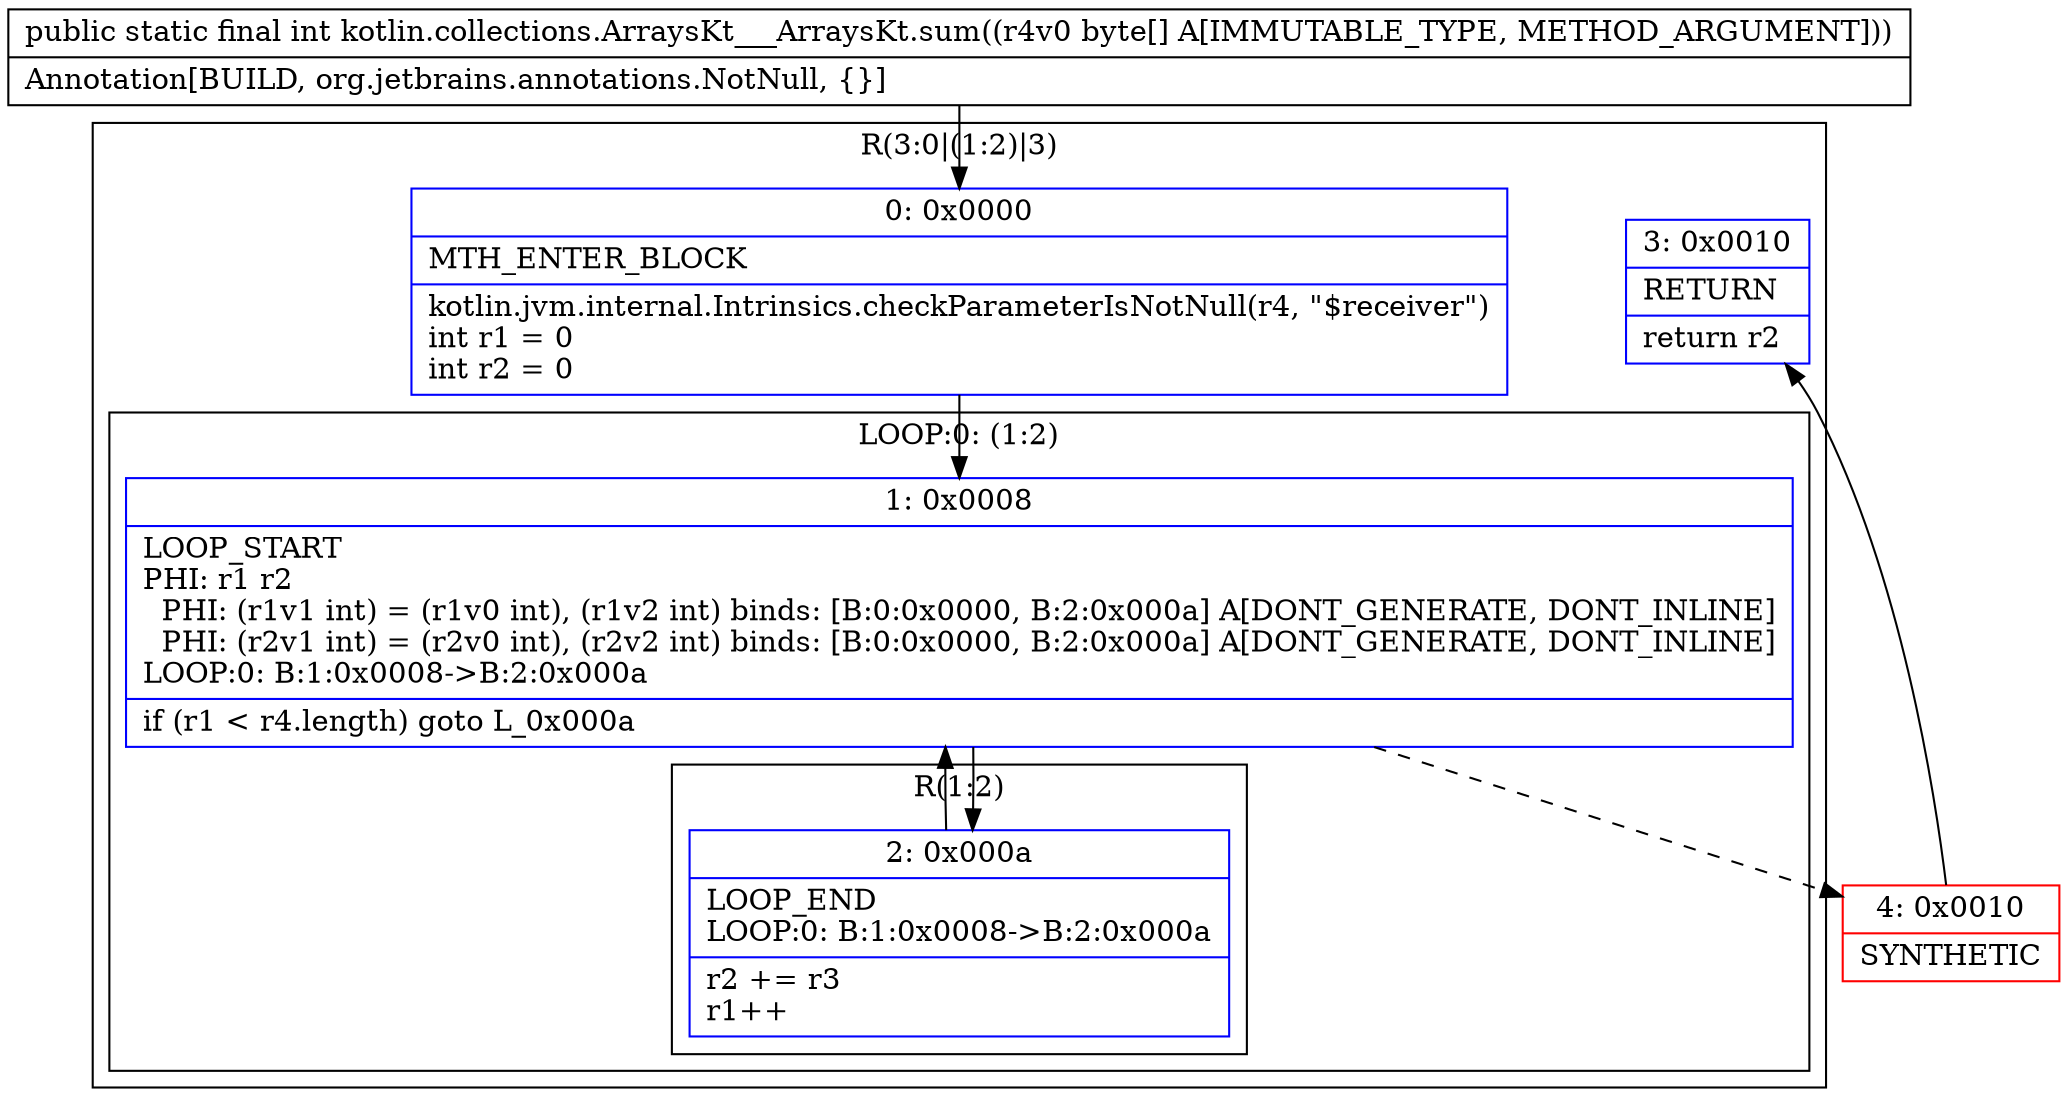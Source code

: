 digraph "CFG forkotlin.collections.ArraysKt___ArraysKt.sum([B)I" {
subgraph cluster_Region_799785628 {
label = "R(3:0|(1:2)|3)";
node [shape=record,color=blue];
Node_0 [shape=record,label="{0\:\ 0x0000|MTH_ENTER_BLOCK\l|kotlin.jvm.internal.Intrinsics.checkParameterIsNotNull(r4, \"$receiver\")\lint r1 = 0\lint r2 = 0\l}"];
subgraph cluster_LoopRegion_314405047 {
label = "LOOP:0: (1:2)";
node [shape=record,color=blue];
Node_1 [shape=record,label="{1\:\ 0x0008|LOOP_START\lPHI: r1 r2 \l  PHI: (r1v1 int) = (r1v0 int), (r1v2 int) binds: [B:0:0x0000, B:2:0x000a] A[DONT_GENERATE, DONT_INLINE]\l  PHI: (r2v1 int) = (r2v0 int), (r2v2 int) binds: [B:0:0x0000, B:2:0x000a] A[DONT_GENERATE, DONT_INLINE]\lLOOP:0: B:1:0x0008\-\>B:2:0x000a\l|if (r1 \< r4.length) goto L_0x000a\l}"];
subgraph cluster_Region_931307340 {
label = "R(1:2)";
node [shape=record,color=blue];
Node_2 [shape=record,label="{2\:\ 0x000a|LOOP_END\lLOOP:0: B:1:0x0008\-\>B:2:0x000a\l|r2 += r3\lr1++\l}"];
}
}
Node_3 [shape=record,label="{3\:\ 0x0010|RETURN\l|return r2\l}"];
}
Node_4 [shape=record,color=red,label="{4\:\ 0x0010|SYNTHETIC\l}"];
MethodNode[shape=record,label="{public static final int kotlin.collections.ArraysKt___ArraysKt.sum((r4v0 byte[] A[IMMUTABLE_TYPE, METHOD_ARGUMENT]))  | Annotation[BUILD, org.jetbrains.annotations.NotNull, \{\}]\l}"];
MethodNode -> Node_0;
Node_0 -> Node_1;
Node_1 -> Node_2;
Node_1 -> Node_4[style=dashed];
Node_2 -> Node_1;
Node_4 -> Node_3;
}

